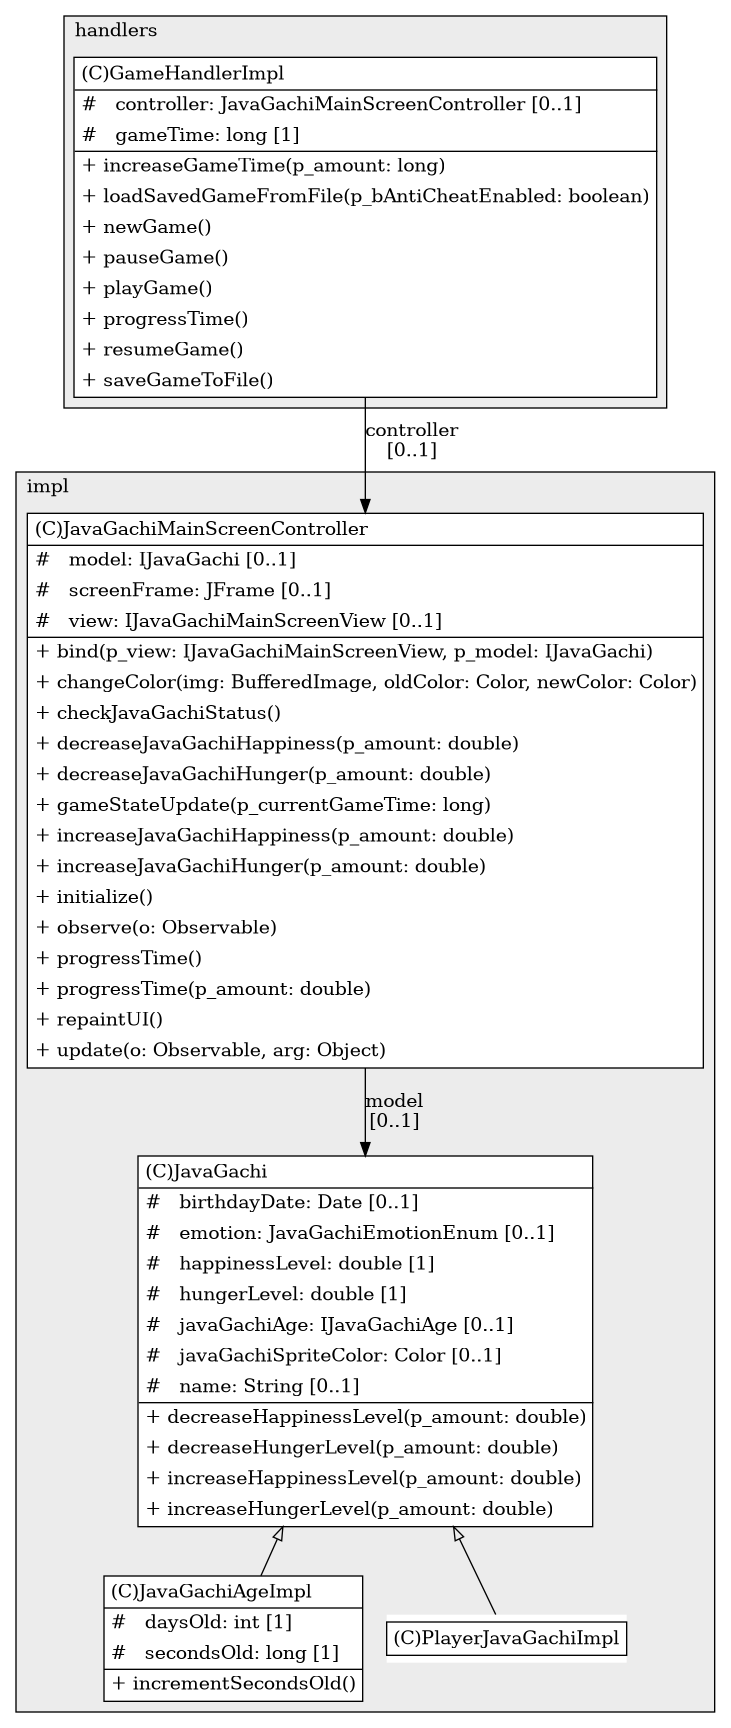 @startuml

/' diagram meta data start
config=StructureConfiguration;
{
  "projectClassification": {
    "searchMode": "OpenProject", // OpenProject, AllProjects
    "includedProjects": "",
    "pathEndKeywords": "*.impl",
    "isClientPath": "",
    "isClientName": "",
    "isTestPath": "",
    "isTestName": "",
    "isMappingPath": "",
    "isMappingName": "",
    "isDataAccessPath": "",
    "isDataAccessName": "",
    "isDataStructurePath": "",
    "isDataStructureName": "",
    "isInterfaceStructuresPath": "",
    "isInterfaceStructuresName": "",
    "isEntryPointPath": "",
    "isEntryPointName": ""
  },
  "graphRestriction": {
    "classPackageExcludeFilter": "",
    "classPackageIncludeFilter": "",
    "classNameExcludeFilter": "",
    "classNameIncludeFilter": "",
    "methodNameExcludeFilter": "",
    "methodNameIncludeFilter": "",
    "removeByInheritance": "", // inheritance/annotation based filtering is done in a second step
    "removeByAnnotation": "",
    "removeByClassPackage": "", // cleanup the graph after inheritance/annotation based filtering is done
    "removeByClassName": "",
    "cutMappings": false,
    "cutEnum": true,
    "cutTests": true,
    "cutClient": true,
    "cutDataAccess": false,
    "cutInterfaceStructures": false,
    "cutDataStructures": false,
    "cutGetterAndSetter": true,
    "cutConstructors": true
  },
  "graphTraversal": {
    "forwardDepth": 6,
    "backwardDepth": 6,
    "classPackageExcludeFilter": "",
    "classPackageIncludeFilter": "",
    "classNameExcludeFilter": "",
    "classNameIncludeFilter": "",
    "methodNameExcludeFilter": "",
    "methodNameIncludeFilter": "",
    "hideMappings": false,
    "hideDataStructures": false,
    "hidePrivateMethods": true,
    "hideInterfaceCalls": true, // indirection: implementation -> interface (is hidden) -> implementation
    "onlyShowApplicationEntryPoints": false // root node is included
  },
  "details": {
    "aggregation": "GroupByClass", // ByClass, GroupByClass, None
    "showClassGenericTypes": true,
    "showMethods": true,
    "showMethodParameterNames": true,
    "showMethodParameterTypes": true,
    "showMethodReturnType": true,
    "showPackageLevels": 2,
    "showDetailedClassStructure": true
  },
  "rootClass": "model.impl.JavaGachi"
}
diagram meta data end '/



digraph g {
    rankdir="TB"
    splines=polyline
    

'nodes 
subgraph cluster_2069097 { 
   	label=handlers
	labeljust=l
	fillcolor="#ececec"
	style=filled
   
   GameHandlerImpl1271695589[
	label=<<TABLE BORDER="1" CELLBORDER="0" CELLPADDING="4" CELLSPACING="0">
<TR><TD ALIGN="LEFT" >(C)GameHandlerImpl</TD></TR>
<HR/>
<TR><TD ALIGN="LEFT" >#   controller: JavaGachiMainScreenController [0..1]</TD></TR>
<TR><TD ALIGN="LEFT" >#   gameTime: long [1]</TD></TR>
<HR/>
<TR><TD ALIGN="LEFT" >+ increaseGameTime(p_amount: long)</TD></TR>
<TR><TD ALIGN="LEFT" >+ loadSavedGameFromFile(p_bAntiCheatEnabled: boolean)</TD></TR>
<TR><TD ALIGN="LEFT" >+ newGame()</TD></TR>
<TR><TD ALIGN="LEFT" >+ pauseGame()</TD></TR>
<TR><TD ALIGN="LEFT" >+ playGame()</TD></TR>
<TR><TD ALIGN="LEFT" >+ progressTime()</TD></TR>
<TR><TD ALIGN="LEFT" >+ resumeGame()</TD></TR>
<TR><TD ALIGN="LEFT" >+ saveGameToFile()</TD></TR>
</TABLE>>
	style=filled
	margin=0
	shape=plaintext
	fillcolor="#FFFFFF"
];
} 

subgraph cluster_3236384 { 
   	label=impl
	labeljust=l
	fillcolor="#ececec"
	style=filled
   
   JavaGachi2059481541[
	label=<<TABLE BORDER="1" CELLBORDER="0" CELLPADDING="4" CELLSPACING="0">
<TR><TD ALIGN="LEFT" >(C)JavaGachi</TD></TR>
<HR/>
<TR><TD ALIGN="LEFT" >#   birthdayDate: Date [0..1]</TD></TR>
<TR><TD ALIGN="LEFT" >#   emotion: JavaGachiEmotionEnum [0..1]</TD></TR>
<TR><TD ALIGN="LEFT" >#   happinessLevel: double [1]</TD></TR>
<TR><TD ALIGN="LEFT" >#   hungerLevel: double [1]</TD></TR>
<TR><TD ALIGN="LEFT" >#   javaGachiAge: IJavaGachiAge [0..1]</TD></TR>
<TR><TD ALIGN="LEFT" >#   javaGachiSpriteColor: Color [0..1]</TD></TR>
<TR><TD ALIGN="LEFT" >#   name: String [0..1]</TD></TR>
<HR/>
<TR><TD ALIGN="LEFT" >+ decreaseHappinessLevel(p_amount: double)</TD></TR>
<TR><TD ALIGN="LEFT" >+ decreaseHungerLevel(p_amount: double)</TD></TR>
<TR><TD ALIGN="LEFT" >+ increaseHappinessLevel(p_amount: double)</TD></TR>
<TR><TD ALIGN="LEFT" >+ increaseHungerLevel(p_amount: double)</TD></TR>
</TABLE>>
	style=filled
	margin=0
	shape=plaintext
	fillcolor="#FFFFFF"
];

JavaGachiAgeImpl2059481541[
	label=<<TABLE BORDER="1" CELLBORDER="0" CELLPADDING="4" CELLSPACING="0">
<TR><TD ALIGN="LEFT" >(C)JavaGachiAgeImpl</TD></TR>
<HR/>
<TR><TD ALIGN="LEFT" >#   daysOld: int [1]</TD></TR>
<TR><TD ALIGN="LEFT" >#   secondsOld: long [1]</TD></TR>
<HR/>
<TR><TD ALIGN="LEFT" >+ incrementSecondsOld()</TD></TR>
</TABLE>>
	style=filled
	margin=0
	shape=plaintext
	fillcolor="#FFFFFF"
];

JavaGachiMainScreenController445310670[
	label=<<TABLE BORDER="1" CELLBORDER="0" CELLPADDING="4" CELLSPACING="0">
<TR><TD ALIGN="LEFT" >(C)JavaGachiMainScreenController</TD></TR>
<HR/>
<TR><TD ALIGN="LEFT" >#   model: IJavaGachi [0..1]</TD></TR>
<TR><TD ALIGN="LEFT" >#   screenFrame: JFrame [0..1]</TD></TR>
<TR><TD ALIGN="LEFT" >#   view: IJavaGachiMainScreenView [0..1]</TD></TR>
<HR/>
<TR><TD ALIGN="LEFT" >+ bind(p_view: IJavaGachiMainScreenView, p_model: IJavaGachi)</TD></TR>
<TR><TD ALIGN="LEFT" >+ changeColor(img: BufferedImage, oldColor: Color, newColor: Color)</TD></TR>
<TR><TD ALIGN="LEFT" >+ checkJavaGachiStatus()</TD></TR>
<TR><TD ALIGN="LEFT" >+ decreaseJavaGachiHappiness(p_amount: double)</TD></TR>
<TR><TD ALIGN="LEFT" >+ decreaseJavaGachiHunger(p_amount: double)</TD></TR>
<TR><TD ALIGN="LEFT" >+ gameStateUpdate(p_currentGameTime: long)</TD></TR>
<TR><TD ALIGN="LEFT" >+ increaseJavaGachiHappiness(p_amount: double)</TD></TR>
<TR><TD ALIGN="LEFT" >+ increaseJavaGachiHunger(p_amount: double)</TD></TR>
<TR><TD ALIGN="LEFT" >+ initialize()</TD></TR>
<TR><TD ALIGN="LEFT" >+ observe(o: Observable)</TD></TR>
<TR><TD ALIGN="LEFT" >+ progressTime()</TD></TR>
<TR><TD ALIGN="LEFT" >+ progressTime(p_amount: double)</TD></TR>
<TR><TD ALIGN="LEFT" >+ repaintUI()</TD></TR>
<TR><TD ALIGN="LEFT" >+ update(o: Observable, arg: Object)</TD></TR>
</TABLE>>
	style=filled
	margin=0
	shape=plaintext
	fillcolor="#FFFFFF"
];

PlayerJavaGachiImpl2059481541[
	label=<<TABLE BORDER="1" CELLBORDER="0" CELLPADDING="4" CELLSPACING="0">
<TR><TD ALIGN="LEFT" >(C)PlayerJavaGachiImpl</TD></TR>
</TABLE>>
	style=filled
	margin=0
	shape=plaintext
	fillcolor="#FFFFFF"
];
} 

'edges    
GameHandlerImpl1271695589 -> JavaGachiMainScreenController445310670[label="controller
[0..1]"];
JavaGachi2059481541 -> JavaGachiAgeImpl2059481541[arrowhead=none, arrowtail=empty, dir=both];
JavaGachi2059481541 -> PlayerJavaGachiImpl2059481541[arrowhead=none, arrowtail=empty, dir=both];
JavaGachiMainScreenController445310670 -> JavaGachi2059481541[label="model
[0..1]"];
    
}
@enduml